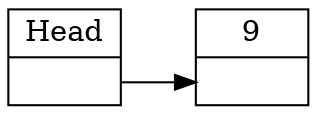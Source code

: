 digraph skip {
	rankdir=LR;
	nodesep=0
	node [shape=record, weight=4]

	H [label="Head|<0>"]

	9 [label="9|<0>"]

	H:0->9:0
}
